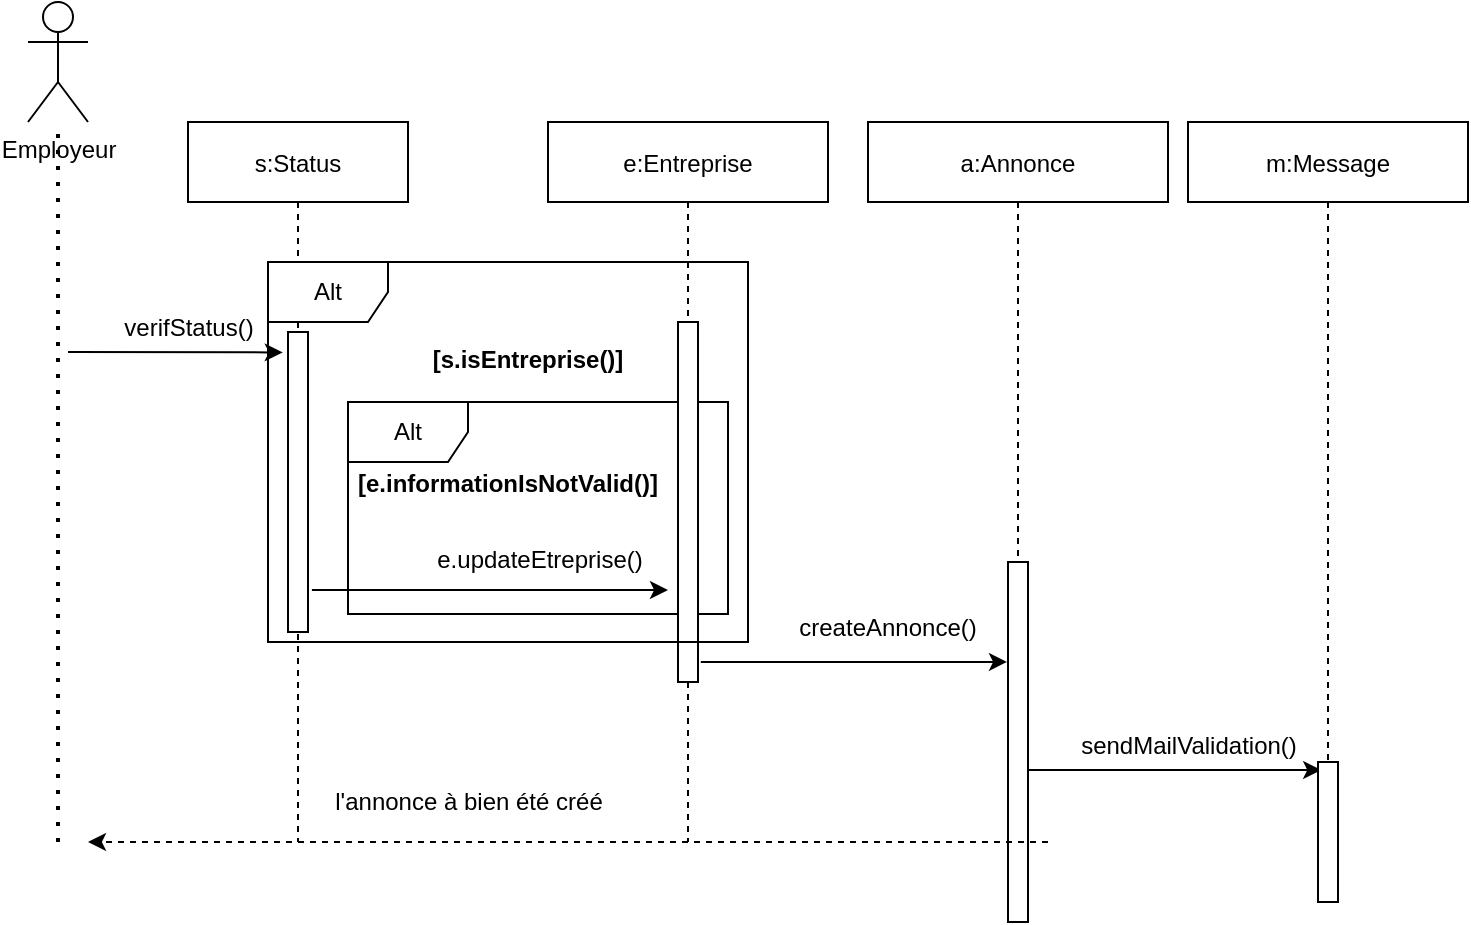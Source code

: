 <mxfile version="17.4.6" type="github">
  <diagram id="kgpKYQtTHZ0yAKxKKP6v" name="Page-1">
    <mxGraphModel dx="1038" dy="489" grid="1" gridSize="10" guides="1" tooltips="1" connect="1" arrows="1" fold="1" page="1" pageScale="1" pageWidth="850" pageHeight="1100" math="0" shadow="0">
      <root>
        <mxCell id="0" />
        <mxCell id="1" parent="0" />
        <mxCell id="rGdGtoqn0B291sVdq1pi-2" value="Employeur" style="shape=umlActor;verticalLabelPosition=bottom;verticalAlign=top;html=1;outlineConnect=0;" vertex="1" parent="1">
          <mxGeometry x="50" y="80" width="30" height="60" as="geometry" />
        </mxCell>
        <mxCell id="rGdGtoqn0B291sVdq1pi-3" value="" style="endArrow=none;dashed=1;html=1;dashPattern=1 3;strokeWidth=2;rounded=0;" edge="1" parent="1" target="rGdGtoqn0B291sVdq1pi-2">
          <mxGeometry width="50" height="50" relative="1" as="geometry">
            <mxPoint x="65" y="500" as="sourcePoint" />
            <mxPoint x="60" y="170" as="targetPoint" />
            <Array as="points" />
          </mxGeometry>
        </mxCell>
        <mxCell id="rGdGtoqn0B291sVdq1pi-4" value="" style="endArrow=classic;html=1;rounded=0;entryX=-0.26;entryY=0.068;entryDx=0;entryDy=0;entryPerimeter=0;" edge="1" parent="1" target="rGdGtoqn0B291sVdq1pi-32">
          <mxGeometry width="50" height="50" relative="1" as="geometry">
            <mxPoint x="70" y="255" as="sourcePoint" />
            <mxPoint x="350" y="210" as="targetPoint" />
          </mxGeometry>
        </mxCell>
        <mxCell id="rGdGtoqn0B291sVdq1pi-5" value="verifStatus()" style="text;html=1;align=center;verticalAlign=middle;resizable=0;points=[];autosize=1;strokeColor=none;fillColor=none;" vertex="1" parent="1">
          <mxGeometry x="90" y="233" width="80" height="20" as="geometry" />
        </mxCell>
        <mxCell id="rGdGtoqn0B291sVdq1pi-31" value="s:Status" style="shape=umlLifeline;perimeter=lifelinePerimeter;container=1;collapsible=0;recursiveResize=0;rounded=0;shadow=0;strokeWidth=1;" vertex="1" parent="1">
          <mxGeometry x="130" y="140" width="110" height="360" as="geometry" />
        </mxCell>
        <mxCell id="rGdGtoqn0B291sVdq1pi-32" value="" style="points=[];perimeter=orthogonalPerimeter;rounded=0;shadow=0;strokeWidth=1;" vertex="1" parent="rGdGtoqn0B291sVdq1pi-31">
          <mxGeometry x="50" y="105" width="10" height="150" as="geometry" />
        </mxCell>
        <mxCell id="rGdGtoqn0B291sVdq1pi-65" value="l&#39;annonce à bien été créé" style="text;html=1;align=center;verticalAlign=middle;resizable=0;points=[];autosize=1;strokeColor=none;fillColor=none;" vertex="1" parent="rGdGtoqn0B291sVdq1pi-31">
          <mxGeometry x="65" y="330" width="150" height="20" as="geometry" />
        </mxCell>
        <mxCell id="rGdGtoqn0B291sVdq1pi-50" value="[s.isEntreprise()]" style="text;align=center;fontStyle=1;verticalAlign=middle;spacingLeft=3;spacingRight=3;strokeColor=none;rotatable=0;points=[[0,0.5],[1,0.5]];portConstraint=eastwest;" vertex="1" parent="rGdGtoqn0B291sVdq1pi-31">
          <mxGeometry x="130" y="105" width="80" height="26" as="geometry" />
        </mxCell>
        <mxCell id="rGdGtoqn0B291sVdq1pi-79" value="" style="edgeStyle=segmentEdgeStyle;endArrow=classic;html=1;rounded=0;exitX=1.14;exitY=0.573;exitDx=0;exitDy=0;exitPerimeter=0;" edge="1" parent="rGdGtoqn0B291sVdq1pi-31">
          <mxGeometry width="50" height="50" relative="1" as="geometry">
            <mxPoint x="61.95" y="233.95" as="sourcePoint" />
            <mxPoint x="240" y="234" as="targetPoint" />
          </mxGeometry>
        </mxCell>
        <mxCell id="rGdGtoqn0B291sVdq1pi-77" value="[e.informationIsNotValid()]" style="text;align=center;fontStyle=1;verticalAlign=middle;spacingLeft=3;spacingRight=3;strokeColor=none;rotatable=0;points=[[0,0.5],[1,0.5]];portConstraint=eastwest;" vertex="1" parent="rGdGtoqn0B291sVdq1pi-31">
          <mxGeometry x="120" y="167" width="80" height="26" as="geometry" />
        </mxCell>
        <mxCell id="rGdGtoqn0B291sVdq1pi-84" value="Alt" style="shape=umlFrame;whiteSpace=wrap;html=1;" vertex="1" parent="rGdGtoqn0B291sVdq1pi-31">
          <mxGeometry x="80" y="140" width="190" height="106" as="geometry" />
        </mxCell>
        <mxCell id="rGdGtoqn0B291sVdq1pi-51" value="e:Entreprise" style="shape=umlLifeline;perimeter=lifelinePerimeter;container=1;collapsible=0;recursiveResize=0;rounded=0;shadow=0;strokeWidth=1;" vertex="1" parent="1">
          <mxGeometry x="310" y="140" width="140" height="360" as="geometry" />
        </mxCell>
        <mxCell id="rGdGtoqn0B291sVdq1pi-52" value="" style="points=[];perimeter=orthogonalPerimeter;rounded=0;shadow=0;strokeWidth=1;" vertex="1" parent="rGdGtoqn0B291sVdq1pi-51">
          <mxGeometry x="65" y="100" width="10" height="180" as="geometry" />
        </mxCell>
        <mxCell id="rGdGtoqn0B291sVdq1pi-81" value="e.updateEtreprise()" style="text;align=center;fontStyle=0;verticalAlign=middle;spacingLeft=3;spacingRight=3;strokeColor=none;rotatable=0;points=[[0,0.5],[1,0.5]];portConstraint=eastwest;" vertex="1" parent="rGdGtoqn0B291sVdq1pi-51">
          <mxGeometry x="-44" y="205" width="80" height="26" as="geometry" />
        </mxCell>
        <mxCell id="rGdGtoqn0B291sVdq1pi-49" value="Alt" style="shape=umlFrame;whiteSpace=wrap;html=1;" vertex="1" parent="rGdGtoqn0B291sVdq1pi-51">
          <mxGeometry x="-140" y="70" width="240" height="190" as="geometry" />
        </mxCell>
        <mxCell id="rGdGtoqn0B291sVdq1pi-58" value="a:Annonce" style="shape=umlLifeline;perimeter=lifelinePerimeter;container=1;collapsible=0;recursiveResize=0;rounded=0;shadow=0;strokeWidth=1;" vertex="1" parent="1">
          <mxGeometry x="470" y="140" width="150" height="400" as="geometry" />
        </mxCell>
        <mxCell id="rGdGtoqn0B291sVdq1pi-59" value="" style="points=[];perimeter=orthogonalPerimeter;rounded=0;shadow=0;strokeWidth=1;" vertex="1" parent="rGdGtoqn0B291sVdq1pi-58">
          <mxGeometry x="70" y="220" width="10" height="180" as="geometry" />
        </mxCell>
        <mxCell id="rGdGtoqn0B291sVdq1pi-73" value="sendMailValidation()" style="text;html=1;align=center;verticalAlign=middle;resizable=0;points=[];autosize=1;strokeColor=none;fillColor=none;" vertex="1" parent="rGdGtoqn0B291sVdq1pi-58">
          <mxGeometry x="100" y="302" width="120" height="20" as="geometry" />
        </mxCell>
        <mxCell id="rGdGtoqn0B291sVdq1pi-72" value="" style="edgeStyle=segmentEdgeStyle;endArrow=classic;html=1;rounded=0;" edge="1" parent="rGdGtoqn0B291sVdq1pi-58">
          <mxGeometry width="50" height="50" relative="1" as="geometry">
            <mxPoint x="80" y="324" as="sourcePoint" />
            <mxPoint x="226.6" y="324.05" as="targetPoint" />
          </mxGeometry>
        </mxCell>
        <mxCell id="rGdGtoqn0B291sVdq1pi-61" value="" style="edgeStyle=segmentEdgeStyle;endArrow=classic;html=1;rounded=0;exitX=1.14;exitY=0.573;exitDx=0;exitDy=0;exitPerimeter=0;" edge="1" parent="1">
          <mxGeometry width="50" height="50" relative="1" as="geometry">
            <mxPoint x="386.4" y="409.95" as="sourcePoint" />
            <mxPoint x="539.5" y="409.95" as="targetPoint" />
          </mxGeometry>
        </mxCell>
        <mxCell id="rGdGtoqn0B291sVdq1pi-60" value="createAnnonce()" style="text;align=center;fontStyle=0;verticalAlign=middle;spacingLeft=3;spacingRight=3;strokeColor=none;rotatable=0;points=[[0,0.5],[1,0.5]];portConstraint=eastwest;" vertex="1" parent="1">
          <mxGeometry x="440" y="379" width="80" height="26" as="geometry" />
        </mxCell>
        <mxCell id="rGdGtoqn0B291sVdq1pi-70" value="m:Message" style="shape=umlLifeline;perimeter=lifelinePerimeter;container=1;collapsible=0;recursiveResize=0;rounded=0;shadow=0;strokeWidth=1;" vertex="1" parent="1">
          <mxGeometry x="630" y="140" width="140" height="360" as="geometry" />
        </mxCell>
        <mxCell id="rGdGtoqn0B291sVdq1pi-64" value="" style="edgeStyle=segmentEdgeStyle;endArrow=classic;html=1;rounded=0;dashed=1;" edge="1" parent="1">
          <mxGeometry width="50" height="50" relative="1" as="geometry">
            <mxPoint x="560" y="500" as="sourcePoint" />
            <mxPoint x="80" y="500" as="targetPoint" />
            <Array as="points">
              <mxPoint x="90" y="500" />
              <mxPoint x="90" y="500" />
            </Array>
          </mxGeometry>
        </mxCell>
        <mxCell id="rGdGtoqn0B291sVdq1pi-71" value="" style="points=[];perimeter=orthogonalPerimeter;rounded=0;shadow=0;strokeWidth=1;" vertex="1" parent="1">
          <mxGeometry x="695" y="460" width="10" height="70" as="geometry" />
        </mxCell>
      </root>
    </mxGraphModel>
  </diagram>
</mxfile>
